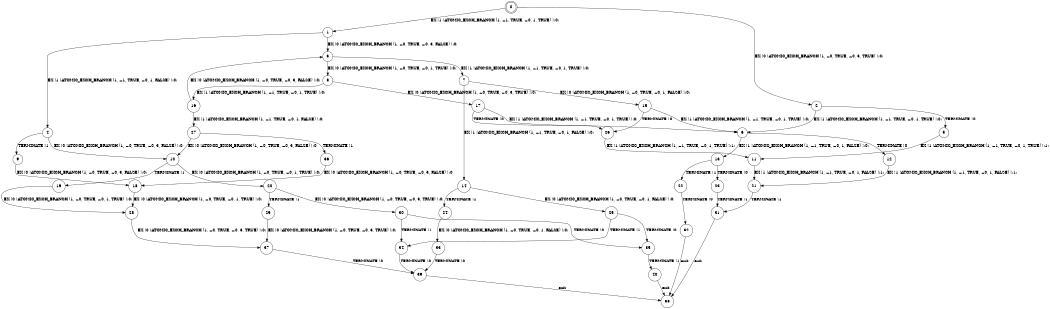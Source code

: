 digraph BCG {
size = "7, 10.5";
center = TRUE;
node [shape = circle];
0 [peripheries = 2];
0 -> 1 [label = "EX !1 !ATOMIC_EXCH_BRANCH (1, +1, TRUE, +0, 1, TRUE) !:0:"];
0 -> 2 [label = "EX !0 !ATOMIC_EXCH_BRANCH (1, +0, TRUE, +0, 3, TRUE) !:0:"];
1 -> 3 [label = "EX !0 !ATOMIC_EXCH_BRANCH (1, +0, TRUE, +0, 3, FALSE) !:0:"];
1 -> 4 [label = "EX !1 !ATOMIC_EXCH_BRANCH (1, +1, TRUE, +0, 1, FALSE) !:0:"];
2 -> 5 [label = "TERMINATE !0"];
2 -> 6 [label = "EX !1 !ATOMIC_EXCH_BRANCH (1, +1, TRUE, +0, 1, TRUE) !:0:"];
3 -> 7 [label = "EX !1 !ATOMIC_EXCH_BRANCH (1, +1, TRUE, +0, 1, TRUE) !:0:"];
3 -> 8 [label = "EX !0 !ATOMIC_EXCH_BRANCH (1, +0, TRUE, +0, 1, TRUE) !:0:"];
4 -> 9 [label = "TERMINATE !1"];
4 -> 10 [label = "EX !0 !ATOMIC_EXCH_BRANCH (1, +0, TRUE, +0, 3, FALSE) !:0:"];
5 -> 11 [label = "EX !1 !ATOMIC_EXCH_BRANCH (1, +1, TRUE, +0, 1, TRUE) !:1:"];
6 -> 12 [label = "TERMINATE !0"];
6 -> 13 [label = "EX !1 !ATOMIC_EXCH_BRANCH (1, +1, TRUE, +0, 1, FALSE) !:0:"];
7 -> 14 [label = "EX !1 !ATOMIC_EXCH_BRANCH (1, +1, TRUE, +0, 1, FALSE) !:0:"];
7 -> 15 [label = "EX !0 !ATOMIC_EXCH_BRANCH (1, +0, TRUE, +0, 1, FALSE) !:0:"];
8 -> 16 [label = "EX !1 !ATOMIC_EXCH_BRANCH (1, +1, TRUE, +0, 1, TRUE) !:0:"];
8 -> 17 [label = "EX !0 !ATOMIC_EXCH_BRANCH (1, +0, TRUE, +0, 3, TRUE) !:0:"];
9 -> 18 [label = "EX !0 !ATOMIC_EXCH_BRANCH (1, +0, TRUE, +0, 3, FALSE) !:0:"];
10 -> 19 [label = "TERMINATE !1"];
10 -> 20 [label = "EX !0 !ATOMIC_EXCH_BRANCH (1, +0, TRUE, +0, 1, TRUE) !:0:"];
11 -> 21 [label = "EX !1 !ATOMIC_EXCH_BRANCH (1, +1, TRUE, +0, 1, FALSE) !:1:"];
12 -> 21 [label = "EX !1 !ATOMIC_EXCH_BRANCH (1, +1, TRUE, +0, 1, FALSE) !:1:"];
13 -> 22 [label = "TERMINATE !1"];
13 -> 23 [label = "TERMINATE !0"];
14 -> 24 [label = "TERMINATE !1"];
14 -> 25 [label = "EX !0 !ATOMIC_EXCH_BRANCH (1, +0, TRUE, +0, 1, FALSE) !:0:"];
15 -> 26 [label = "TERMINATE !0"];
15 -> 6 [label = "EX !1 !ATOMIC_EXCH_BRANCH (1, +1, TRUE, +0, 1, TRUE) !:0:"];
16 -> 27 [label = "EX !1 !ATOMIC_EXCH_BRANCH (1, +1, TRUE, +0, 1, FALSE) !:0:"];
16 -> 3 [label = "EX !0 !ATOMIC_EXCH_BRANCH (1, +0, TRUE, +0, 3, FALSE) !:0:"];
17 -> 26 [label = "TERMINATE !0"];
17 -> 6 [label = "EX !1 !ATOMIC_EXCH_BRANCH (1, +1, TRUE, +0, 1, TRUE) !:0:"];
18 -> 28 [label = "EX !0 !ATOMIC_EXCH_BRANCH (1, +0, TRUE, +0, 1, TRUE) !:0:"];
19 -> 28 [label = "EX !0 !ATOMIC_EXCH_BRANCH (1, +0, TRUE, +0, 1, TRUE) !:0:"];
20 -> 29 [label = "TERMINATE !1"];
20 -> 30 [label = "EX !0 !ATOMIC_EXCH_BRANCH (1, +0, TRUE, +0, 3, TRUE) !:0:"];
21 -> 31 [label = "TERMINATE !1"];
22 -> 32 [label = "TERMINATE !0"];
23 -> 31 [label = "TERMINATE !1"];
24 -> 33 [label = "EX !0 !ATOMIC_EXCH_BRANCH (1, +0, TRUE, +0, 1, FALSE) !:0:"];
25 -> 34 [label = "TERMINATE !1"];
25 -> 35 [label = "TERMINATE !0"];
26 -> 11 [label = "EX !1 !ATOMIC_EXCH_BRANCH (1, +1, TRUE, +0, 1, TRUE) !:1:"];
27 -> 36 [label = "TERMINATE !1"];
27 -> 10 [label = "EX !0 !ATOMIC_EXCH_BRANCH (1, +0, TRUE, +0, 3, FALSE) !:0:"];
28 -> 37 [label = "EX !0 !ATOMIC_EXCH_BRANCH (1, +0, TRUE, +0, 3, TRUE) !:0:"];
29 -> 37 [label = "EX !0 !ATOMIC_EXCH_BRANCH (1, +0, TRUE, +0, 3, TRUE) !:0:"];
30 -> 34 [label = "TERMINATE !1"];
30 -> 35 [label = "TERMINATE !0"];
31 -> 38 [label = "exit"];
32 -> 38 [label = "exit"];
33 -> 39 [label = "TERMINATE !0"];
34 -> 39 [label = "TERMINATE !0"];
35 -> 40 [label = "TERMINATE !1"];
36 -> 18 [label = "EX !0 !ATOMIC_EXCH_BRANCH (1, +0, TRUE, +0, 3, FALSE) !:0:"];
37 -> 39 [label = "TERMINATE !0"];
39 -> 38 [label = "exit"];
40 -> 38 [label = "exit"];
}

